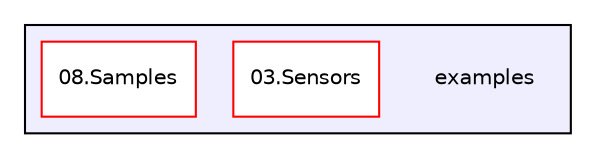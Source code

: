 digraph "examples" {
  compound=true
  node [ fontsize="10", fontname="Helvetica"];
  edge [ labelfontsize="10", labelfontname="Helvetica"];
  subgraph clusterdir_d28a4824dc47e487b107a5db32ef43c4 {
    graph [ bgcolor="#eeeeff", pencolor="black", label="" URL="dir_d28a4824dc47e487b107a5db32ef43c4.html"];
    dir_d28a4824dc47e487b107a5db32ef43c4 [shape=plaintext label="examples"];
    dir_da40a2d191134d083f9bacf4a8879a55 [shape=box label="03.Sensors" color="red" fillcolor="white" style="filled" URL="dir_da40a2d191134d083f9bacf4a8879a55.html"];
    dir_9ca29615486e86932f4b900563144736 [shape=box label="08.Samples" color="red" fillcolor="white" style="filled" URL="dir_9ca29615486e86932f4b900563144736.html"];
  }
}
